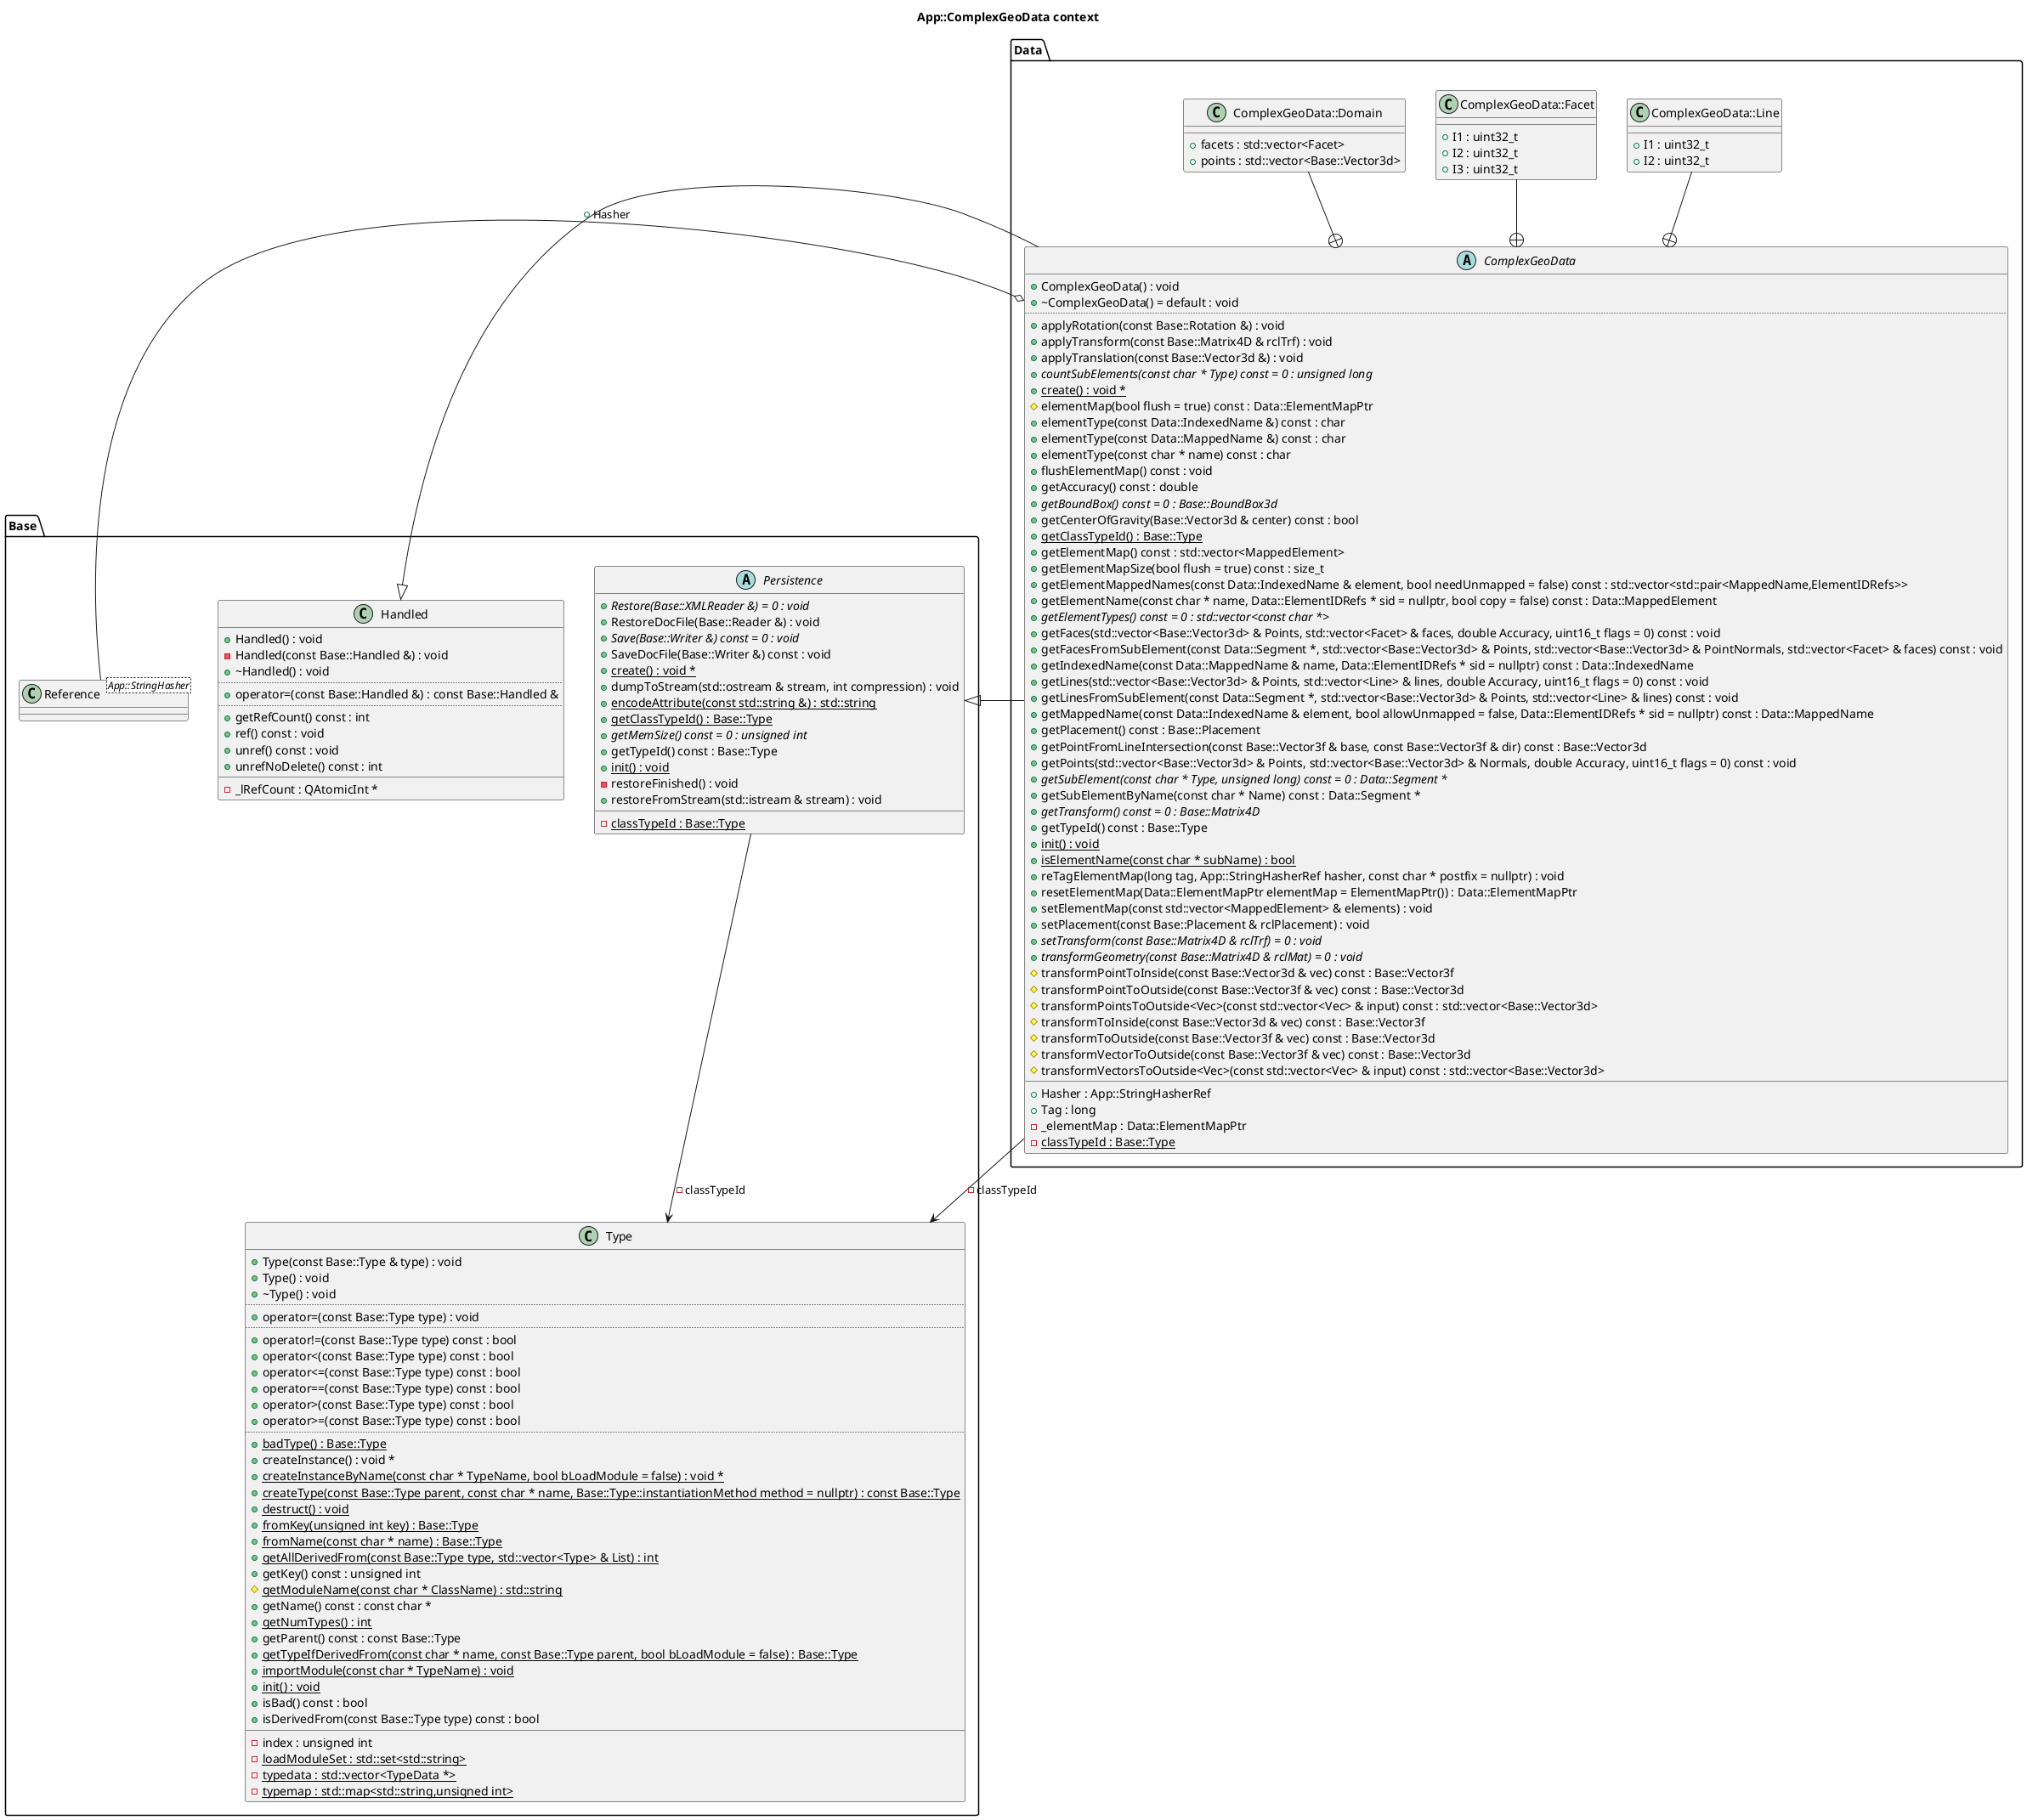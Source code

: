 @startuml
title App::ComplexGeoData context
package [Base] as C_0000701777446892506059 {
class "Type" as C_0001299587473968259399
class C_0001299587473968259399 [[https://github.com/FreeCAD/FreeCAD/blob/f6708547a9bb3f71a4aaade12109f511a72c207c/src/Base/Type.h#L80{Type}]] {
+Type(const Base::Type & type) : void [[[https://github.com/FreeCAD/FreeCAD/blob/f6708547a9bb3f71a4aaade12109f511a72c207c/src/Base/Type.h#L84{Type}]]]
+Type() : void [[[https://github.com/FreeCAD/FreeCAD/blob/f6708547a9bb3f71a4aaade12109f511a72c207c/src/Base/Type.h#L85{Type}]]]
+~Type() : void [[[https://github.com/FreeCAD/FreeCAD/blob/f6708547a9bb3f71a4aaade12109f511a72c207c/src/Base/Type.h#L87{~Type}]]]
..
+operator=(const Base::Type type) : void [[[https://github.com/FreeCAD/FreeCAD/blob/f6708547a9bb3f71a4aaade12109f511a72c207c/src/Base/Type.h#L114{operator=}]]]
..
+operator!=(const Base::Type type) const : bool [[[https://github.com/FreeCAD/FreeCAD/blob/f6708547a9bb3f71a4aaade12109f511a72c207c/src/Base/Type.h#L116{operator!=}]]]
+operator<(const Base::Type type) const : bool [[[https://github.com/FreeCAD/FreeCAD/blob/f6708547a9bb3f71a4aaade12109f511a72c207c/src/Base/Type.h#L118{operator<}]]]
+operator<=(const Base::Type type) const : bool [[[https://github.com/FreeCAD/FreeCAD/blob/f6708547a9bb3f71a4aaade12109f511a72c207c/src/Base/Type.h#L119{operator<=}]]]
+operator==(const Base::Type type) const : bool [[[https://github.com/FreeCAD/FreeCAD/blob/f6708547a9bb3f71a4aaade12109f511a72c207c/src/Base/Type.h#L115{operator==}]]]
+operator>(const Base::Type type) const : bool [[[https://github.com/FreeCAD/FreeCAD/blob/f6708547a9bb3f71a4aaade12109f511a72c207c/src/Base/Type.h#L121{operator>}]]]
+operator>=(const Base::Type type) const : bool [[[https://github.com/FreeCAD/FreeCAD/blob/f6708547a9bb3f71a4aaade12109f511a72c207c/src/Base/Type.h#L120{operator>=}]]]
..
{static} +badType() : Base::Type [[[https://github.com/FreeCAD/FreeCAD/blob/f6708547a9bb3f71a4aaade12109f511a72c207c/src/Base/Type.h#L123{badType}]]]
+createInstance() : void * [[[https://github.com/FreeCAD/FreeCAD/blob/f6708547a9bb3f71a4aaade12109f511a72c207c/src/Base/Type.h#L90{createInstance}]]]
{static} +createInstanceByName(const char * TypeName, bool bLoadModule = false) : void * [[[https://github.com/FreeCAD/FreeCAD/blob/f6708547a9bb3f71a4aaade12109f511a72c207c/src/Base/Type.h#L92{createInstanceByName}]]]
{static} +createType(const Base::Type parent, const char * name, Base::Type::instantiationMethod method = nullptr) : const Base::Type [[[https://github.com/FreeCAD/FreeCAD/blob/f6708547a9bb3f71a4aaade12109f511a72c207c/src/Base/Type.h#L109{createType}]]]
{static} +destruct() : void [[[https://github.com/FreeCAD/FreeCAD/blob/f6708547a9bb3f71a4aaade12109f511a72c207c/src/Base/Type.h#L125{destruct}]]]
{static} +fromKey(unsigned int key) : Base::Type [[[https://github.com/FreeCAD/FreeCAD/blob/f6708547a9bb3f71a4aaade12109f511a72c207c/src/Base/Type.h#L98{fromKey}]]]
{static} +fromName(const char * name) : Base::Type [[[https://github.com/FreeCAD/FreeCAD/blob/f6708547a9bb3f71a4aaade12109f511a72c207c/src/Base/Type.h#L97{fromName}]]]
{static} +getAllDerivedFrom(const Base::Type type, std::vector<Type> & List) : int [[[https://github.com/FreeCAD/FreeCAD/blob/f6708547a9bb3f71a4aaade12109f511a72c207c/src/Base/Type.h#L103{getAllDerivedFrom}]]]
+getKey() const : unsigned int [[[https://github.com/FreeCAD/FreeCAD/blob/f6708547a9bb3f71a4aaade12109f511a72c207c/src/Base/Type.h#L111{getKey}]]]
{static} #getModuleName(const char * ClassName) : std::string [[[https://github.com/FreeCAD/FreeCAD/blob/f6708547a9bb3f71a4aaade12109f511a72c207c/src/Base/Type.h#L128{getModuleName}]]]
+getName() const : const char * [[[https://github.com/FreeCAD/FreeCAD/blob/f6708547a9bb3f71a4aaade12109f511a72c207c/src/Base/Type.h#L99{getName}]]]
{static} +getNumTypes() : int [[[https://github.com/FreeCAD/FreeCAD/blob/f6708547a9bb3f71a4aaade12109f511a72c207c/src/Base/Type.h#L107{getNumTypes}]]]
+getParent() const : const Base::Type [[[https://github.com/FreeCAD/FreeCAD/blob/f6708547a9bb3f71a4aaade12109f511a72c207c/src/Base/Type.h#L100{getParent}]]]
{static} +getTypeIfDerivedFrom(const char * name, const Base::Type parent, bool bLoadModule = false) : Base::Type [[[https://github.com/FreeCAD/FreeCAD/blob/f6708547a9bb3f71a4aaade12109f511a72c207c/src/Base/Type.h#L105{getTypeIfDerivedFrom}]]]
{static} +importModule(const char * TypeName) : void [[[https://github.com/FreeCAD/FreeCAD/blob/f6708547a9bb3f71a4aaade12109f511a72c207c/src/Base/Type.h#L93{importModule}]]]
{static} +init() : void [[[https://github.com/FreeCAD/FreeCAD/blob/f6708547a9bb3f71a4aaade12109f511a72c207c/src/Base/Type.h#L124{init}]]]
+isBad() const : bool [[[https://github.com/FreeCAD/FreeCAD/blob/f6708547a9bb3f71a4aaade12109f511a72c207c/src/Base/Type.h#L112{isBad}]]]
+isDerivedFrom(const Base::Type type) const : bool [[[https://github.com/FreeCAD/FreeCAD/blob/f6708547a9bb3f71a4aaade12109f511a72c207c/src/Base/Type.h#L101{isDerivedFrom}]]]
__
-index : unsigned int [[[https://github.com/FreeCAD/FreeCAD/blob/f6708547a9bb3f71a4aaade12109f511a72c207c/src/Base/Type.h#L134{index}]]]
{static} -loadModuleSet : std::set<std::string> [[[https://github.com/FreeCAD/FreeCAD/blob/f6708547a9bb3f71a4aaade12109f511a72c207c/src/Base/Type.h#L140{loadModuleSet}]]]
{static} -typedata : std::vector<TypeData *> [[[https://github.com/FreeCAD/FreeCAD/blob/f6708547a9bb3f71a4aaade12109f511a72c207c/src/Base/Type.h#L138{typedata}]]]
{static} -typemap : std::map<std::string,unsigned int> [[[https://github.com/FreeCAD/FreeCAD/blob/f6708547a9bb3f71a4aaade12109f511a72c207c/src/Base/Type.h#L137{typemap}]]]
}
abstract "Persistence" as C_0001441097518118859586
abstract C_0001441097518118859586 [[https://github.com/FreeCAD/FreeCAD/blob/f6708547a9bb3f71a4aaade12109f511a72c207c/src/Base/Persistence.h#L36{Persistence}]] {
{abstract} +Restore(Base::XMLReader &) = 0 : void [[[https://github.com/FreeCAD/FreeCAD/blob/f6708547a9bb3f71a4aaade12109f511a72c207c/src/Base/Persistence.h#L79{Restore}]]]
+RestoreDocFile(Base::Reader &) : void [[[https://github.com/FreeCAD/FreeCAD/blob/f6708547a9bb3f71a4aaade12109f511a72c207c/src/Base/Persistence.h#L143{RestoreDocFile}]]]
{abstract} +Save(Base::Writer &) const = 0 : void [[[https://github.com/FreeCAD/FreeCAD/blob/f6708547a9bb3f71a4aaade12109f511a72c207c/src/Base/Persistence.h#L63{Save}]]]
+SaveDocFile(Base::Writer &) const : void [[[https://github.com/FreeCAD/FreeCAD/blob/f6708547a9bb3f71a4aaade12109f511a72c207c/src/Base/Persistence.h#L113{SaveDocFile}]]]
{static} +create() : void * [[[https://github.com/FreeCAD/FreeCAD/blob/f6708547a9bb3f71a4aaade12109f511a72c207c/src/Base/Persistence.h#L39{create}]]]
+dumpToStream(std::ostream & stream, int compression) : void [[[https://github.com/FreeCAD/FreeCAD/blob/f6708547a9bb3f71a4aaade12109f511a72c207c/src/Base/Persistence.h#L148{dumpToStream}]]]
{static} +encodeAttribute(const std::string &) : std::string [[[https://github.com/FreeCAD/FreeCAD/blob/f6708547a9bb3f71a4aaade12109f511a72c207c/src/Base/Persistence.h#L145{encodeAttribute}]]]
{static} +getClassTypeId() : Base::Type [[[https://github.com/FreeCAD/FreeCAD/blob/f6708547a9bb3f71a4aaade12109f511a72c207c/src/Base/Persistence.h#L39{getClassTypeId}]]]
{abstract} +getMemSize() const = 0 : unsigned int [[[https://github.com/FreeCAD/FreeCAD/blob/f6708547a9bb3f71a4aaade12109f511a72c207c/src/Base/Persistence.h#L46{getMemSize}]]]
+getTypeId() const : Base::Type [[[https://github.com/FreeCAD/FreeCAD/blob/f6708547a9bb3f71a4aaade12109f511a72c207c/src/Base/Persistence.h#L39{getTypeId}]]]
{static} +init() : void [[[https://github.com/FreeCAD/FreeCAD/blob/f6708547a9bb3f71a4aaade12109f511a72c207c/src/Base/Persistence.h#L39{init}]]]
-restoreFinished() : void [[[https://github.com/FreeCAD/FreeCAD/blob/f6708547a9bb3f71a4aaade12109f511a72c207c/src/Base/Persistence.h#L159{restoreFinished}]]]
+restoreFromStream(std::istream & stream) : void [[[https://github.com/FreeCAD/FreeCAD/blob/f6708547a9bb3f71a4aaade12109f511a72c207c/src/Base/Persistence.h#L151{restoreFromStream}]]]
__
{static} -classTypeId : Base::Type [[[https://github.com/FreeCAD/FreeCAD/blob/f6708547a9bb3f71a4aaade12109f511a72c207c/src/Base/Persistence.h#L39{classTypeId}]]]
}
class "Handled" as C_0001877203087156647552
class C_0001877203087156647552 [[https://github.com/FreeCAD/FreeCAD/blob/f6708547a9bb3f71a4aaade12109f511a72c207c/src/Base/Handle.h#L145{Handled}]] {
+Handled() : void [[[https://github.com/FreeCAD/FreeCAD/blob/f6708547a9bb3f71a4aaade12109f511a72c207c/src/Base/Handle.h#L148{Handled}]]]
-Handled(const Base::Handled &) : void [[[https://github.com/FreeCAD/FreeCAD/blob/f6708547a9bb3f71a4aaade12109f511a72c207c/src/Base/Handle.h#L159{Handled}]]]
+~Handled() : void [[[https://github.com/FreeCAD/FreeCAD/blob/f6708547a9bb3f71a4aaade12109f511a72c207c/src/Base/Handle.h#L149{~Handled}]]]
..
+operator=(const Base::Handled &) : const Base::Handled & [[[https://github.com/FreeCAD/FreeCAD/blob/f6708547a9bb3f71a4aaade12109f511a72c207c/src/Base/Handle.h#L156{operator=}]]]
..
+getRefCount() const : int [[[https://github.com/FreeCAD/FreeCAD/blob/f6708547a9bb3f71a4aaade12109f511a72c207c/src/Base/Handle.h#L155{getRefCount}]]]
+ref() const : void [[[https://github.com/FreeCAD/FreeCAD/blob/f6708547a9bb3f71a4aaade12109f511a72c207c/src/Base/Handle.h#L151{ref}]]]
+unref() const : void [[[https://github.com/FreeCAD/FreeCAD/blob/f6708547a9bb3f71a4aaade12109f511a72c207c/src/Base/Handle.h#L152{unref}]]]
+unrefNoDelete() const : int [[[https://github.com/FreeCAD/FreeCAD/blob/f6708547a9bb3f71a4aaade12109f511a72c207c/src/Base/Handle.h#L153{unrefNoDelete}]]]
__
-_lRefCount : QAtomicInt * [[[https://github.com/FreeCAD/FreeCAD/blob/f6708547a9bb3f71a4aaade12109f511a72c207c/src/Base/Handle.h#L162{_lRefCount}]]]
}
class "Reference<App::StringHasher>" as C_0001331318764029167146
class C_0001331318764029167146 [[https://github.com/FreeCAD/FreeCAD/blob/f6708547a9bb3f71a4aaade12109f511a72c207c/src/Base/Handle.h#L44{Reference}]] {
__
}
}
package [Data] as C_0000993002797833335293 {
abstract "ComplexGeoData" as C_0000312978546787811344
abstract C_0000312978546787811344 [[https://github.com/FreeCAD/FreeCAD/blob/f6708547a9bb3f71a4aaade12109f511a72c207c/src/App/PropertyGeo.h#L42{ComplexGeoData}]] {
+ComplexGeoData() : void [[[https://github.com/FreeCAD/FreeCAD/blob/f6708547a9bb3f71a4aaade12109f511a72c207c/src/App/ComplexGeoData.h#L86{ComplexGeoData}]]]
+~ComplexGeoData() = default : void [[[https://github.com/FreeCAD/FreeCAD/blob/f6708547a9bb3f71a4aaade12109f511a72c207c/src/App/ComplexGeoData.h#L88{~ComplexGeoData}]]]
..
+applyRotation(const Base::Rotation &) : void [[[https://github.com/FreeCAD/FreeCAD/blob/f6708547a9bb3f71a4aaade12109f511a72c207c/src/App/ComplexGeoData.h#L122{applyRotation}]]]
+applyTransform(const Base::Matrix4D & rclTrf) : void [[[https://github.com/FreeCAD/FreeCAD/blob/f6708547a9bb3f71a4aaade12109f511a72c207c/src/App/ComplexGeoData.h#L118{applyTransform}]]]
+applyTranslation(const Base::Vector3d &) : void [[[https://github.com/FreeCAD/FreeCAD/blob/f6708547a9bb3f71a4aaade12109f511a72c207c/src/App/ComplexGeoData.h#L120{applyTranslation}]]]
{abstract} +countSubElements(const char * Type) const = 0 : unsigned long [[[https://github.com/FreeCAD/FreeCAD/blob/f6708547a9bb3f71a4aaade12109f511a72c207c/src/App/ComplexGeoData.h#L97{countSubElements}]]]
{static} +create() : void * [[[https://github.com/FreeCAD/FreeCAD/blob/f6708547a9bb3f71a4aaade12109f511a72c207c/src/App/ComplexGeoData.h#L75{create}]]]
#elementMap(bool flush = true) const : Data::ElementMapPtr [[[https://github.com/FreeCAD/FreeCAD/blob/f6708547a9bb3f71a4aaade12109f511a72c207c/src/App/ComplexGeoData.h#L366{elementMap}]]]
+elementType(const Data::IndexedName &) const : char [[[https://github.com/FreeCAD/FreeCAD/blob/f6708547a9bb3f71a4aaade12109f511a72c207c/src/App/ComplexGeoData.h#L248{elementType}]]]
+elementType(const Data::MappedName &) const : char [[[https://github.com/FreeCAD/FreeCAD/blob/f6708547a9bb3f71a4aaade12109f511a72c207c/src/App/ComplexGeoData.h#L247{elementType}]]]
+elementType(const char * name) const : char [[[https://github.com/FreeCAD/FreeCAD/blob/f6708547a9bb3f71a4aaade12109f511a72c207c/src/App/ComplexGeoData.h#L249{elementType}]]]
+flushElementMap() const : void [[[https://github.com/FreeCAD/FreeCAD/blob/f6708547a9bb3f71a4aaade12109f511a72c207c/src/App/ComplexGeoData.h#L277{flushElementMap}]]]
+getAccuracy() const : double [[[https://github.com/FreeCAD/FreeCAD/blob/f6708547a9bb3f71a4aaade12109f511a72c207c/src/App/ComplexGeoData.h#L152{getAccuracy}]]]
{abstract} +getBoundBox() const = 0 : Base::BoundBox3d [[[https://github.com/FreeCAD/FreeCAD/blob/f6708547a9bb3f71a4aaade12109f511a72c207c/src/App/ComplexGeoData.h#L154{getBoundBox}]]]
+getCenterOfGravity(Base::Vector3d & center) const : bool [[[https://github.com/FreeCAD/FreeCAD/blob/f6708547a9bb3f71a4aaade12109f511a72c207c/src/App/ComplexGeoData.h#L173{getCenterOfGravity}]]]
{static} +getClassTypeId() : Base::Type [[[https://github.com/FreeCAD/FreeCAD/blob/f6708547a9bb3f71a4aaade12109f511a72c207c/src/App/ComplexGeoData.h#L75{getClassTypeId}]]]
+getElementMap() const : std::vector<MappedElement> [[[https://github.com/FreeCAD/FreeCAD/blob/f6708547a9bb3f71a4aaade12109f511a72c207c/src/App/ComplexGeoData.h#L263{getElementMap}]]]
+getElementMapSize(bool flush = true) const : size_t [[[https://github.com/FreeCAD/FreeCAD/blob/f6708547a9bb3f71a4aaade12109f511a72c207c/src/App/ComplexGeoData.h#L269{getElementMapSize}]]]
+getElementMappedNames(const Data::IndexedName & element, bool needUnmapped = false) const : std::vector<std::pair<MappedName,ElementIDRefs>> [[[https://github.com/FreeCAD/FreeCAD/blob/f6708547a9bb3f71a4aaade12109f511a72c207c/src/App/ComplexGeoData.h#L234{getElementMappedNames}]]]
+getElementName(const char * name, Data::ElementIDRefs * sid = nullptr, bool copy = false) const : Data::MappedElement [[[https://github.com/FreeCAD/FreeCAD/blob/f6708547a9bb3f71a4aaade12109f511a72c207c/src/App/ComplexGeoData.h#L220{getElementName}]]]
{abstract} +getElementTypes() const = 0 : std::vector<const char *> [[[https://github.com/FreeCAD/FreeCAD/blob/f6708547a9bb3f71a4aaade12109f511a72c207c/src/App/ComplexGeoData.h#L96{getElementTypes}]]]
+getFaces(std::vector<Base::Vector3d> & Points, std::vector<Facet> & faces, double Accuracy, uint16_t flags = 0) const : void [[[https://github.com/FreeCAD/FreeCAD/blob/f6708547a9bb3f71a4aaade12109f511a72c207c/src/App/ComplexGeoData.h#L167{getFaces}]]]
+getFacesFromSubElement(const Data::Segment *, std::vector<Base::Vector3d> & Points, std::vector<Base::Vector3d> & PointNormals, std::vector<Facet> & faces) const : void [[[https://github.com/FreeCAD/FreeCAD/blob/f6708547a9bb3f71a4aaade12109f511a72c207c/src/App/ComplexGeoData.h#L108{getFacesFromSubElement}]]]
+getIndexedName(const Data::MappedName & name, Data::ElementIDRefs * sid = nullptr) const : Data::IndexedName [[[https://github.com/FreeCAD/FreeCAD/blob/f6708547a9bb3f71a4aaade12109f511a72c207c/src/App/ComplexGeoData.h#L187{getIndexedName}]]]
+getLines(std::vector<Base::Vector3d> & Points, std::vector<Line> & lines, double Accuracy, uint16_t flags = 0) const : void [[[https://github.com/FreeCAD/FreeCAD/blob/f6708547a9bb3f71a4aaade12109f511a72c207c/src/App/ComplexGeoData.h#L164{getLines}]]]
+getLinesFromSubElement(const Data::Segment *, std::vector<Base::Vector3d> & Points, std::vector<Line> & lines) const : void [[[https://github.com/FreeCAD/FreeCAD/blob/f6708547a9bb3f71a4aaade12109f511a72c207c/src/App/ComplexGeoData.h#L103{getLinesFromSubElement}]]]
+getMappedName(const Data::IndexedName & element, bool allowUnmapped = false, Data::ElementIDRefs * sid = nullptr) const : Data::MappedName [[[https://github.com/FreeCAD/FreeCAD/blob/f6708547a9bb3f71a4aaade12109f511a72c207c/src/App/ComplexGeoData.h#L199{getMappedName}]]]
+getPlacement() const : Base::Placement [[[https://github.com/FreeCAD/FreeCAD/blob/f6708547a9bb3f71a4aaade12109f511a72c207c/src/App/ComplexGeoData.h#L130{getPlacement}]]]
+getPointFromLineIntersection(const Base::Vector3f & base, const Base::Vector3f & dir) const : Base::Vector3d [[[https://github.com/FreeCAD/FreeCAD/blob/f6708547a9bb3f71a4aaade12109f511a72c207c/src/App/ComplexGeoData.h#L156{getPointFromLineIntersection}]]]
+getPoints(std::vector<Base::Vector3d> & Points, std::vector<Base::Vector3d> & Normals, double Accuracy, uint16_t flags = 0) const : void [[[https://github.com/FreeCAD/FreeCAD/blob/f6708547a9bb3f71a4aaade12109f511a72c207c/src/App/ComplexGeoData.h#L160{getPoints}]]]
{abstract} +getSubElement(const char * Type, unsigned long) const = 0 : Data::Segment * [[[https://github.com/FreeCAD/FreeCAD/blob/f6708547a9bb3f71a4aaade12109f511a72c207c/src/App/ComplexGeoData.h#L99{getSubElement}]]]
+getSubElementByName(const char * Name) const : Data::Segment * [[[https://github.com/FreeCAD/FreeCAD/blob/f6708547a9bb3f71a4aaade12109f511a72c207c/src/App/ComplexGeoData.h#L101{getSubElementByName}]]]
{abstract} +getTransform() const = 0 : Base::Matrix4D [[[https://github.com/FreeCAD/FreeCAD/blob/f6708547a9bb3f71a4aaade12109f511a72c207c/src/App/ComplexGeoData.h#L140{getTransform}]]]
+getTypeId() const : Base::Type [[[https://github.com/FreeCAD/FreeCAD/blob/f6708547a9bb3f71a4aaade12109f511a72c207c/src/App/ComplexGeoData.h#L75{getTypeId}]]]
{static} +init() : void [[[https://github.com/FreeCAD/FreeCAD/blob/f6708547a9bb3f71a4aaade12109f511a72c207c/src/App/ComplexGeoData.h#L75{init}]]]
{static} +isElementName(const char * subName) : bool [[[https://github.com/FreeCAD/FreeCAD/blob/f6708547a9bb3f71a4aaade12109f511a72c207c/src/App/ComplexGeoData.h#L272{isElementName}]]]
+reTagElementMap(long tag, App::StringHasherRef hasher, const char * postfix = nullptr) : void [[[https://github.com/FreeCAD/FreeCAD/blob/f6708547a9bb3f71a4aaade12109f511a72c207c/src/App/ComplexGeoData.h#L237{reTagElementMap}]]]
+resetElementMap(Data::ElementMapPtr elementMap = ElementMapPtr()) : Data::ElementMapPtr [[[https://github.com/FreeCAD/FreeCAD/blob/f6708547a9bb3f71a4aaade12109f511a72c207c/src/App/ComplexGeoData.h#L257{resetElementMap}]]]
+setElementMap(const std::vector<MappedElement> & elements) : void [[[https://github.com/FreeCAD/FreeCAD/blob/f6708547a9bb3f71a4aaade12109f511a72c207c/src/App/ComplexGeoData.h#L266{setElementMap}]]]
+setPlacement(const Base::Placement & rclPlacement) : void [[[https://github.com/FreeCAD/FreeCAD/blob/f6708547a9bb3f71a4aaade12109f511a72c207c/src/App/ComplexGeoData.h#L126{setPlacement}]]]
{abstract} +setTransform(const Base::Matrix4D & rclTrf) = 0 : void [[[https://github.com/FreeCAD/FreeCAD/blob/f6708547a9bb3f71a4aaade12109f511a72c207c/src/App/ComplexGeoData.h#L135{setTransform}]]]
{abstract} +transformGeometry(const Base::Matrix4D & rclMat) = 0 : void [[[https://github.com/FreeCAD/FreeCAD/blob/f6708547a9bb3f71a4aaade12109f511a72c207c/src/App/ComplexGeoData.h#L146{transformGeometry}]]]
#transformPointToInside(const Base::Vector3d & vec) const : Base::Vector3f [[[https://github.com/FreeCAD/FreeCAD/blob/f6708547a9bb3f71a4aaade12109f511a72c207c/src/App/ComplexGeoData.h#L328{transformPointToInside}]]]
#transformPointToOutside(const Base::Vector3f & vec) const : Base::Vector3d [[[https://github.com/FreeCAD/FreeCAD/blob/f6708547a9bb3f71a4aaade12109f511a72c207c/src/App/ComplexGeoData.h#L283{transformPointToOutside}]]]
#transformPointsToOutside<Vec>(const std::vector<Vec> & input) const : std::vector<Base::Vector3d>
#transformToInside(const Base::Vector3d & vec) const : Base::Vector3f [[[https://github.com/FreeCAD/FreeCAD/blob/f6708547a9bb3f71a4aaade12109f511a72c207c/src/App/ComplexGeoData.h#L355{transformToInside}]]]
#transformToOutside(const Base::Vector3f & vec) const : Base::Vector3d [[[https://github.com/FreeCAD/FreeCAD/blob/f6708547a9bb3f71a4aaade12109f511a72c207c/src/App/ComplexGeoData.h#L348{transformToOutside}]]]
#transformVectorToOutside(const Base::Vector3f & vec) const : Base::Vector3d [[[https://github.com/FreeCAD/FreeCAD/blob/f6708547a9bb3f71a4aaade12109f511a72c207c/src/App/ComplexGeoData.h#L304{transformVectorToOutside}]]]
#transformVectorsToOutside<Vec>(const std::vector<Vec> & input) const : std::vector<Base::Vector3d>
__
+Hasher : App::StringHasherRef [[[https://github.com/FreeCAD/FreeCAD/blob/f6708547a9bb3f71a4aaade12109f511a72c207c/src/App/ComplexGeoData.h#L343{Hasher}]]]
+Tag : long [[[https://github.com/FreeCAD/FreeCAD/blob/f6708547a9bb3f71a4aaade12109f511a72c207c/src/App/ComplexGeoData.h#L338{Tag}]]]
-_elementMap : Data::ElementMapPtr [[[https://github.com/FreeCAD/FreeCAD/blob/f6708547a9bb3f71a4aaade12109f511a72c207c/src/App/ComplexGeoData.h#L369{_elementMap}]]]
{static} -classTypeId : Base::Type [[[https://github.com/FreeCAD/FreeCAD/blob/f6708547a9bb3f71a4aaade12109f511a72c207c/src/App/ComplexGeoData.h#L75{classTypeId}]]]
}
class "ComplexGeoData::Line" as C_0001265940820092420605
class C_0001265940820092420605 [[https://github.com/FreeCAD/FreeCAD/blob/f6708547a9bb3f71a4aaade12109f511a72c207c/src/App/ComplexGeoData.h#L78{ComplexGeoData##Line}]] {
__
+I1 : uint32_t [[[https://github.com/FreeCAD/FreeCAD/blob/f6708547a9bb3f71a4aaade12109f511a72c207c/src/App/ComplexGeoData.h#L78{I1}]]]
+I2 : uint32_t [[[https://github.com/FreeCAD/FreeCAD/blob/f6708547a9bb3f71a4aaade12109f511a72c207c/src/App/ComplexGeoData.h#L78{I2}]]]
}
class "ComplexGeoData::Facet" as C_0000975468404761095565
class C_0000975468404761095565 [[https://github.com/FreeCAD/FreeCAD/blob/f6708547a9bb3f71a4aaade12109f511a72c207c/src/App/ComplexGeoData.h#L79{ComplexGeoData##Facet}]] {
__
+I1 : uint32_t [[[https://github.com/FreeCAD/FreeCAD/blob/f6708547a9bb3f71a4aaade12109f511a72c207c/src/App/ComplexGeoData.h#L79{I1}]]]
+I2 : uint32_t [[[https://github.com/FreeCAD/FreeCAD/blob/f6708547a9bb3f71a4aaade12109f511a72c207c/src/App/ComplexGeoData.h#L79{I2}]]]
+I3 : uint32_t [[[https://github.com/FreeCAD/FreeCAD/blob/f6708547a9bb3f71a4aaade12109f511a72c207c/src/App/ComplexGeoData.h#L79{I3}]]]
}
class "ComplexGeoData::Domain" as C_0001999848979845670786
class C_0001999848979845670786 [[https://github.com/FreeCAD/FreeCAD/blob/f6708547a9bb3f71a4aaade12109f511a72c207c/src/App/ComplexGeoData.h#L80{ComplexGeoData##Domain}]] {
__
+facets : std::vector<Facet> [[[https://github.com/FreeCAD/FreeCAD/blob/f6708547a9bb3f71a4aaade12109f511a72c207c/src/App/ComplexGeoData.h#L82{facets}]]]
+points : std::vector<Base::Vector3d> [[[https://github.com/FreeCAD/FreeCAD/blob/f6708547a9bb3f71a4aaade12109f511a72c207c/src/App/ComplexGeoData.h#L81{points}]]]
}
}
C_0001441097518118859586 --> C_0001299587473968259399 : -classTypeId
C_0000312978546787811344 o-- C_0001331318764029167146 : +Hasher
C_0000312978546787811344 --> C_0001299587473968259399 : -classTypeId
C_0001441097518118859586 <|-- C_0000312978546787811344
C_0001877203087156647552 <|-- C_0000312978546787811344
C_0001265940820092420605 --+ C_0000312978546787811344
C_0000975468404761095565 --+ C_0000312978546787811344
C_0001999848979845670786 --+ C_0000312978546787811344

'Generated with clang-uml, version 0.4.0-14-g26abb71
'LLVM version Ubuntu clang version 15.0.7
@enduml

